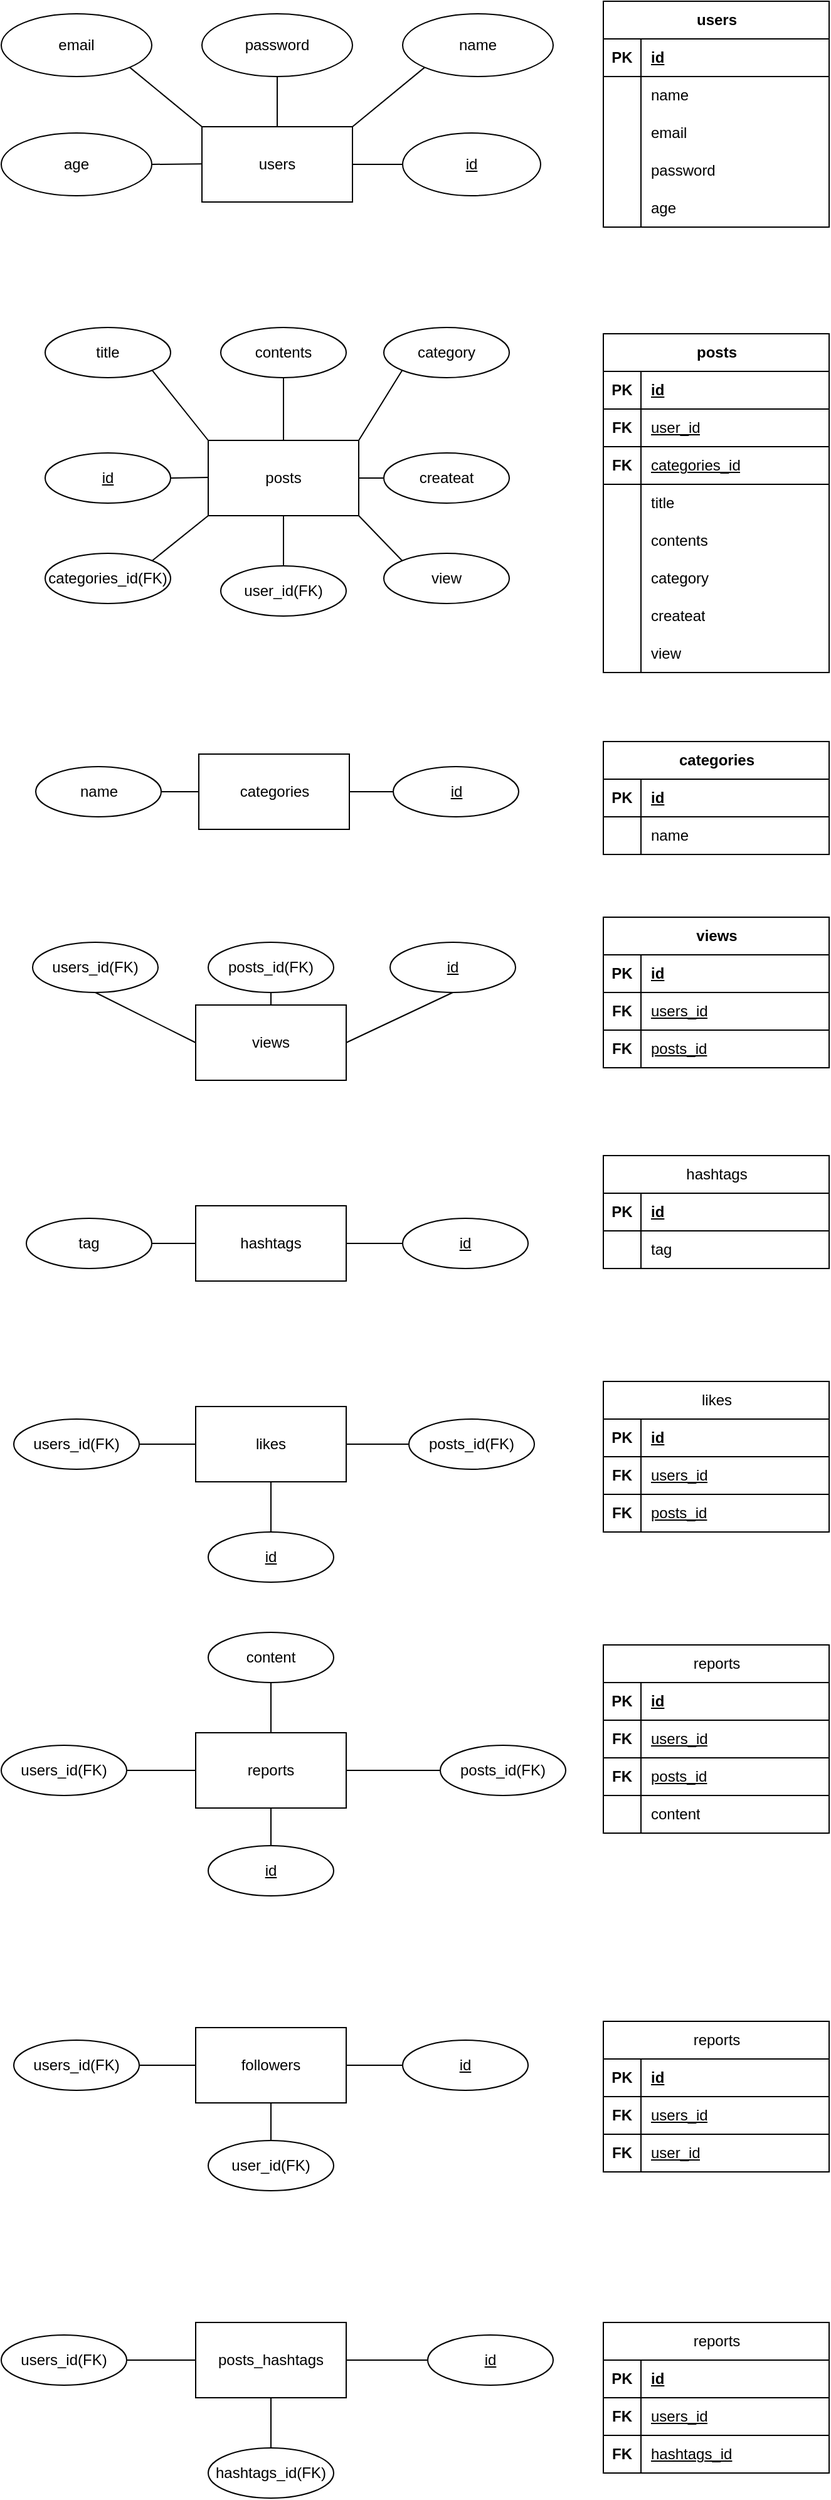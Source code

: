 <mxfile version="28.1.1">
  <diagram name="페이지-1" id="sog4p0pqOOKNJ_K7lYqa">
    <mxGraphModel dx="1060" dy="706" grid="1" gridSize="10" guides="1" tooltips="1" connect="1" arrows="1" fold="1" page="1" pageScale="1" pageWidth="1654" pageHeight="2336" math="0" shadow="0">
      <root>
        <mxCell id="0" />
        <mxCell id="1" parent="0" />
        <mxCell id="uqI68Okd2DGtsvhIG5KW-1" value="users" style="rounded=0;whiteSpace=wrap;html=1;" vertex="1" parent="1">
          <mxGeometry x="440" y="130" width="120" height="60" as="geometry" />
        </mxCell>
        <mxCell id="uqI68Okd2DGtsvhIG5KW-2" value="posts" style="rounded=0;whiteSpace=wrap;html=1;" vertex="1" parent="1">
          <mxGeometry x="445" y="380" width="120" height="60" as="geometry" />
        </mxCell>
        <mxCell id="uqI68Okd2DGtsvhIG5KW-3" value="categories" style="rounded=0;whiteSpace=wrap;html=1;" vertex="1" parent="1">
          <mxGeometry x="437.5" y="630" width="120" height="60" as="geometry" />
        </mxCell>
        <mxCell id="uqI68Okd2DGtsvhIG5KW-4" value="views" style="rounded=0;whiteSpace=wrap;html=1;" vertex="1" parent="1">
          <mxGeometry x="435" y="830" width="120" height="60" as="geometry" />
        </mxCell>
        <mxCell id="uqI68Okd2DGtsvhIG5KW-5" value="hashtags" style="rounded=0;whiteSpace=wrap;html=1;" vertex="1" parent="1">
          <mxGeometry x="435" y="990" width="120" height="60" as="geometry" />
        </mxCell>
        <mxCell id="uqI68Okd2DGtsvhIG5KW-6" value="likes" style="rounded=0;whiteSpace=wrap;html=1;" vertex="1" parent="1">
          <mxGeometry x="435" y="1150" width="120" height="60" as="geometry" />
        </mxCell>
        <mxCell id="uqI68Okd2DGtsvhIG5KW-7" value="reports" style="rounded=0;whiteSpace=wrap;html=1;" vertex="1" parent="1">
          <mxGeometry x="435" y="1410" width="120" height="60" as="geometry" />
        </mxCell>
        <mxCell id="uqI68Okd2DGtsvhIG5KW-8" value="followers" style="rounded=0;whiteSpace=wrap;html=1;" vertex="1" parent="1">
          <mxGeometry x="435" y="1645" width="120" height="60" as="geometry" />
        </mxCell>
        <mxCell id="uqI68Okd2DGtsvhIG5KW-11" value="email" style="ellipse;whiteSpace=wrap;html=1;" vertex="1" parent="1">
          <mxGeometry x="280" y="40" width="120" height="50" as="geometry" />
        </mxCell>
        <mxCell id="uqI68Okd2DGtsvhIG5KW-12" value="password" style="ellipse;whiteSpace=wrap;html=1;" vertex="1" parent="1">
          <mxGeometry x="440" y="40" width="120" height="50" as="geometry" />
        </mxCell>
        <mxCell id="uqI68Okd2DGtsvhIG5KW-13" value="name" style="ellipse;whiteSpace=wrap;html=1;" vertex="1" parent="1">
          <mxGeometry x="600" y="40" width="120" height="50" as="geometry" />
        </mxCell>
        <mxCell id="uqI68Okd2DGtsvhIG5KW-14" value="age" style="ellipse;whiteSpace=wrap;html=1;" vertex="1" parent="1">
          <mxGeometry x="280" y="135" width="120" height="50" as="geometry" />
        </mxCell>
        <mxCell id="uqI68Okd2DGtsvhIG5KW-15" value="id" style="ellipse;whiteSpace=wrap;html=1;align=center;fontStyle=4;" vertex="1" parent="1">
          <mxGeometry x="600" y="135" width="110" height="50" as="geometry" />
        </mxCell>
        <mxCell id="uqI68Okd2DGtsvhIG5KW-16" value="" style="endArrow=none;html=1;rounded=0;exitX=1;exitY=0.5;exitDx=0;exitDy=0;" edge="1" parent="1" source="uqI68Okd2DGtsvhIG5KW-14">
          <mxGeometry relative="1" as="geometry">
            <mxPoint x="400" y="160" as="sourcePoint" />
            <mxPoint x="440" y="159.64" as="targetPoint" />
          </mxGeometry>
        </mxCell>
        <mxCell id="uqI68Okd2DGtsvhIG5KW-17" value="" style="endArrow=none;html=1;rounded=0;exitX=1;exitY=1;exitDx=0;exitDy=0;entryX=0;entryY=0;entryDx=0;entryDy=0;" edge="1" parent="1" source="uqI68Okd2DGtsvhIG5KW-11" target="uqI68Okd2DGtsvhIG5KW-1">
          <mxGeometry relative="1" as="geometry">
            <mxPoint x="480" y="110" as="sourcePoint" />
            <mxPoint x="520" y="114.64" as="targetPoint" />
          </mxGeometry>
        </mxCell>
        <mxCell id="uqI68Okd2DGtsvhIG5KW-18" value="" style="endArrow=none;html=1;rounded=0;exitX=0.5;exitY=1;exitDx=0;exitDy=0;entryX=0.5;entryY=0;entryDx=0;entryDy=0;" edge="1" parent="1" source="uqI68Okd2DGtsvhIG5KW-12" target="uqI68Okd2DGtsvhIG5KW-1">
          <mxGeometry relative="1" as="geometry">
            <mxPoint x="490" y="110" as="sourcePoint" />
            <mxPoint x="548" y="157" as="targetPoint" />
          </mxGeometry>
        </mxCell>
        <mxCell id="uqI68Okd2DGtsvhIG5KW-19" value="" style="endArrow=none;html=1;rounded=0;exitX=1;exitY=0.5;exitDx=0;exitDy=0;entryX=0;entryY=0.5;entryDx=0;entryDy=0;" edge="1" parent="1" source="uqI68Okd2DGtsvhIG5KW-1" target="uqI68Okd2DGtsvhIG5KW-15">
          <mxGeometry relative="1" as="geometry">
            <mxPoint x="570" y="150" as="sourcePoint" />
            <mxPoint x="628" y="197" as="targetPoint" />
          </mxGeometry>
        </mxCell>
        <mxCell id="uqI68Okd2DGtsvhIG5KW-20" value="" style="endArrow=none;html=1;rounded=0;exitX=1;exitY=0;exitDx=0;exitDy=0;entryX=0;entryY=1;entryDx=0;entryDy=0;" edge="1" parent="1" source="uqI68Okd2DGtsvhIG5KW-1" target="uqI68Okd2DGtsvhIG5KW-13">
          <mxGeometry relative="1" as="geometry">
            <mxPoint x="580" y="120" as="sourcePoint" />
            <mxPoint x="638" y="167" as="targetPoint" />
          </mxGeometry>
        </mxCell>
        <mxCell id="uqI68Okd2DGtsvhIG5KW-21" value="users" style="shape=table;startSize=30;container=1;collapsible=1;childLayout=tableLayout;fixedRows=1;rowLines=0;fontStyle=1;align=center;resizeLast=1;html=1;" vertex="1" parent="1">
          <mxGeometry x="760" y="30" width="180" height="180" as="geometry" />
        </mxCell>
        <mxCell id="uqI68Okd2DGtsvhIG5KW-22" value="" style="shape=tableRow;horizontal=0;startSize=0;swimlaneHead=0;swimlaneBody=0;fillColor=none;collapsible=0;dropTarget=0;points=[[0,0.5],[1,0.5]];portConstraint=eastwest;top=0;left=0;right=0;bottom=1;" vertex="1" parent="uqI68Okd2DGtsvhIG5KW-21">
          <mxGeometry y="30" width="180" height="30" as="geometry" />
        </mxCell>
        <mxCell id="uqI68Okd2DGtsvhIG5KW-23" value="PK" style="shape=partialRectangle;connectable=0;fillColor=none;top=0;left=0;bottom=0;right=0;fontStyle=1;overflow=hidden;whiteSpace=wrap;html=1;" vertex="1" parent="uqI68Okd2DGtsvhIG5KW-22">
          <mxGeometry width="30" height="30" as="geometry">
            <mxRectangle width="30" height="30" as="alternateBounds" />
          </mxGeometry>
        </mxCell>
        <mxCell id="uqI68Okd2DGtsvhIG5KW-24" value="id" style="shape=partialRectangle;connectable=0;fillColor=none;top=0;left=0;bottom=0;right=0;align=left;spacingLeft=6;fontStyle=5;overflow=hidden;whiteSpace=wrap;html=1;" vertex="1" parent="uqI68Okd2DGtsvhIG5KW-22">
          <mxGeometry x="30" width="150" height="30" as="geometry">
            <mxRectangle width="150" height="30" as="alternateBounds" />
          </mxGeometry>
        </mxCell>
        <mxCell id="uqI68Okd2DGtsvhIG5KW-25" value="" style="shape=tableRow;horizontal=0;startSize=0;swimlaneHead=0;swimlaneBody=0;fillColor=none;collapsible=0;dropTarget=0;points=[[0,0.5],[1,0.5]];portConstraint=eastwest;top=0;left=0;right=0;bottom=0;" vertex="1" parent="uqI68Okd2DGtsvhIG5KW-21">
          <mxGeometry y="60" width="180" height="30" as="geometry" />
        </mxCell>
        <mxCell id="uqI68Okd2DGtsvhIG5KW-26" value="" style="shape=partialRectangle;connectable=0;fillColor=none;top=0;left=0;bottom=0;right=0;editable=1;overflow=hidden;whiteSpace=wrap;html=1;" vertex="1" parent="uqI68Okd2DGtsvhIG5KW-25">
          <mxGeometry width="30" height="30" as="geometry">
            <mxRectangle width="30" height="30" as="alternateBounds" />
          </mxGeometry>
        </mxCell>
        <mxCell id="uqI68Okd2DGtsvhIG5KW-27" value="name" style="shape=partialRectangle;connectable=0;fillColor=none;top=0;left=0;bottom=0;right=0;align=left;spacingLeft=6;overflow=hidden;whiteSpace=wrap;html=1;" vertex="1" parent="uqI68Okd2DGtsvhIG5KW-25">
          <mxGeometry x="30" width="150" height="30" as="geometry">
            <mxRectangle width="150" height="30" as="alternateBounds" />
          </mxGeometry>
        </mxCell>
        <mxCell id="uqI68Okd2DGtsvhIG5KW-28" value="" style="shape=tableRow;horizontal=0;startSize=0;swimlaneHead=0;swimlaneBody=0;fillColor=none;collapsible=0;dropTarget=0;points=[[0,0.5],[1,0.5]];portConstraint=eastwest;top=0;left=0;right=0;bottom=0;" vertex="1" parent="uqI68Okd2DGtsvhIG5KW-21">
          <mxGeometry y="90" width="180" height="30" as="geometry" />
        </mxCell>
        <mxCell id="uqI68Okd2DGtsvhIG5KW-29" value="" style="shape=partialRectangle;connectable=0;fillColor=none;top=0;left=0;bottom=0;right=0;editable=1;overflow=hidden;whiteSpace=wrap;html=1;" vertex="1" parent="uqI68Okd2DGtsvhIG5KW-28">
          <mxGeometry width="30" height="30" as="geometry">
            <mxRectangle width="30" height="30" as="alternateBounds" />
          </mxGeometry>
        </mxCell>
        <mxCell id="uqI68Okd2DGtsvhIG5KW-30" value="email" style="shape=partialRectangle;connectable=0;fillColor=none;top=0;left=0;bottom=0;right=0;align=left;spacingLeft=6;overflow=hidden;whiteSpace=wrap;html=1;" vertex="1" parent="uqI68Okd2DGtsvhIG5KW-28">
          <mxGeometry x="30" width="150" height="30" as="geometry">
            <mxRectangle width="150" height="30" as="alternateBounds" />
          </mxGeometry>
        </mxCell>
        <mxCell id="uqI68Okd2DGtsvhIG5KW-31" value="" style="shape=tableRow;horizontal=0;startSize=0;swimlaneHead=0;swimlaneBody=0;fillColor=none;collapsible=0;dropTarget=0;points=[[0,0.5],[1,0.5]];portConstraint=eastwest;top=0;left=0;right=0;bottom=0;" vertex="1" parent="uqI68Okd2DGtsvhIG5KW-21">
          <mxGeometry y="120" width="180" height="30" as="geometry" />
        </mxCell>
        <mxCell id="uqI68Okd2DGtsvhIG5KW-32" value="" style="shape=partialRectangle;connectable=0;fillColor=none;top=0;left=0;bottom=0;right=0;editable=1;overflow=hidden;whiteSpace=wrap;html=1;" vertex="1" parent="uqI68Okd2DGtsvhIG5KW-31">
          <mxGeometry width="30" height="30" as="geometry">
            <mxRectangle width="30" height="30" as="alternateBounds" />
          </mxGeometry>
        </mxCell>
        <mxCell id="uqI68Okd2DGtsvhIG5KW-33" value="password" style="shape=partialRectangle;connectable=0;fillColor=none;top=0;left=0;bottom=0;right=0;align=left;spacingLeft=6;overflow=hidden;whiteSpace=wrap;html=1;" vertex="1" parent="uqI68Okd2DGtsvhIG5KW-31">
          <mxGeometry x="30" width="150" height="30" as="geometry">
            <mxRectangle width="150" height="30" as="alternateBounds" />
          </mxGeometry>
        </mxCell>
        <mxCell id="uqI68Okd2DGtsvhIG5KW-47" value="" style="shape=tableRow;horizontal=0;startSize=0;swimlaneHead=0;swimlaneBody=0;fillColor=none;collapsible=0;dropTarget=0;points=[[0,0.5],[1,0.5]];portConstraint=eastwest;top=0;left=0;right=0;bottom=0;" vertex="1" parent="uqI68Okd2DGtsvhIG5KW-21">
          <mxGeometry y="150" width="180" height="30" as="geometry" />
        </mxCell>
        <mxCell id="uqI68Okd2DGtsvhIG5KW-48" value="" style="shape=partialRectangle;connectable=0;fillColor=none;top=0;left=0;bottom=0;right=0;editable=1;overflow=hidden;whiteSpace=wrap;html=1;" vertex="1" parent="uqI68Okd2DGtsvhIG5KW-47">
          <mxGeometry width="30" height="30" as="geometry">
            <mxRectangle width="30" height="30" as="alternateBounds" />
          </mxGeometry>
        </mxCell>
        <mxCell id="uqI68Okd2DGtsvhIG5KW-49" value="age" style="shape=partialRectangle;connectable=0;fillColor=none;top=0;left=0;bottom=0;right=0;align=left;spacingLeft=6;overflow=hidden;whiteSpace=wrap;html=1;" vertex="1" parent="uqI68Okd2DGtsvhIG5KW-47">
          <mxGeometry x="30" width="150" height="30" as="geometry">
            <mxRectangle width="150" height="30" as="alternateBounds" />
          </mxGeometry>
        </mxCell>
        <mxCell id="uqI68Okd2DGtsvhIG5KW-73" value="contents" style="ellipse;whiteSpace=wrap;html=1;align=center;" vertex="1" parent="1">
          <mxGeometry x="455" y="290" width="100" height="40" as="geometry" />
        </mxCell>
        <mxCell id="uqI68Okd2DGtsvhIG5KW-74" value="category" style="ellipse;whiteSpace=wrap;html=1;align=center;" vertex="1" parent="1">
          <mxGeometry x="585" y="290" width="100" height="40" as="geometry" />
        </mxCell>
        <mxCell id="uqI68Okd2DGtsvhIG5KW-75" value="createat" style="ellipse;whiteSpace=wrap;html=1;align=center;" vertex="1" parent="1">
          <mxGeometry x="585" y="390" width="100" height="40" as="geometry" />
        </mxCell>
        <mxCell id="uqI68Okd2DGtsvhIG5KW-76" value="categories_id(FK)" style="ellipse;whiteSpace=wrap;html=1;align=center;" vertex="1" parent="1">
          <mxGeometry x="315" y="470" width="100" height="40" as="geometry" />
        </mxCell>
        <mxCell id="uqI68Okd2DGtsvhIG5KW-78" value="title" style="ellipse;whiteSpace=wrap;html=1;align=center;" vertex="1" parent="1">
          <mxGeometry x="315" y="290" width="100" height="40" as="geometry" />
        </mxCell>
        <mxCell id="uqI68Okd2DGtsvhIG5KW-79" value="user_id(FK)" style="ellipse;whiteSpace=wrap;html=1;align=center;" vertex="1" parent="1">
          <mxGeometry x="455" y="480" width="100" height="40" as="geometry" />
        </mxCell>
        <mxCell id="uqI68Okd2DGtsvhIG5KW-80" value="view" style="ellipse;whiteSpace=wrap;html=1;align=center;" vertex="1" parent="1">
          <mxGeometry x="585" y="470" width="100" height="40" as="geometry" />
        </mxCell>
        <mxCell id="uqI68Okd2DGtsvhIG5KW-82" value="id" style="ellipse;whiteSpace=wrap;html=1;align=center;fontStyle=4;" vertex="1" parent="1">
          <mxGeometry x="315" y="390" width="100" height="40" as="geometry" />
        </mxCell>
        <mxCell id="uqI68Okd2DGtsvhIG5KW-83" value="" style="endArrow=none;html=1;rounded=0;exitX=1;exitY=0.5;exitDx=0;exitDy=0;" edge="1" parent="1" source="uqI68Okd2DGtsvhIG5KW-82">
          <mxGeometry relative="1" as="geometry">
            <mxPoint x="285" y="409.47" as="sourcePoint" />
            <mxPoint x="445" y="409.47" as="targetPoint" />
          </mxGeometry>
        </mxCell>
        <mxCell id="uqI68Okd2DGtsvhIG5KW-84" value="" style="endArrow=none;html=1;rounded=0;exitX=1;exitY=0;exitDx=0;exitDy=0;entryX=0;entryY=1;entryDx=0;entryDy=0;" edge="1" parent="1" source="uqI68Okd2DGtsvhIG5KW-76" target="uqI68Okd2DGtsvhIG5KW-2">
          <mxGeometry relative="1" as="geometry">
            <mxPoint x="435" y="470.53" as="sourcePoint" />
            <mxPoint x="465" y="470" as="targetPoint" />
          </mxGeometry>
        </mxCell>
        <mxCell id="uqI68Okd2DGtsvhIG5KW-85" value="" style="endArrow=none;html=1;rounded=0;exitX=0.5;exitY=1;exitDx=0;exitDy=0;entryX=0.5;entryY=0;entryDx=0;entryDy=0;" edge="1" parent="1" source="uqI68Okd2DGtsvhIG5KW-2" target="uqI68Okd2DGtsvhIG5KW-79">
          <mxGeometry relative="1" as="geometry">
            <mxPoint x="485" y="460.53" as="sourcePoint" />
            <mxPoint x="515" y="460" as="targetPoint" />
          </mxGeometry>
        </mxCell>
        <mxCell id="uqI68Okd2DGtsvhIG5KW-86" value="" style="endArrow=none;html=1;rounded=0;exitX=1;exitY=1;exitDx=0;exitDy=0;entryX=0;entryY=0;entryDx=0;entryDy=0;" edge="1" parent="1" source="uqI68Okd2DGtsvhIG5KW-2" target="uqI68Okd2DGtsvhIG5KW-80">
          <mxGeometry relative="1" as="geometry">
            <mxPoint x="605" y="450.53" as="sourcePoint" />
            <mxPoint x="635" y="450" as="targetPoint" />
          </mxGeometry>
        </mxCell>
        <mxCell id="uqI68Okd2DGtsvhIG5KW-87" value="" style="endArrow=none;html=1;rounded=0;exitX=1;exitY=0.5;exitDx=0;exitDy=0;entryX=0;entryY=0.5;entryDx=0;entryDy=0;" edge="1" parent="1" source="uqI68Okd2DGtsvhIG5KW-2" target="uqI68Okd2DGtsvhIG5KW-75">
          <mxGeometry relative="1" as="geometry">
            <mxPoint x="565" y="390.53" as="sourcePoint" />
            <mxPoint x="595" y="390" as="targetPoint" />
          </mxGeometry>
        </mxCell>
        <mxCell id="uqI68Okd2DGtsvhIG5KW-88" value="" style="endArrow=none;html=1;rounded=0;exitX=1;exitY=0;exitDx=0;exitDy=0;entryX=0;entryY=1;entryDx=0;entryDy=0;" edge="1" parent="1" source="uqI68Okd2DGtsvhIG5KW-2" target="uqI68Okd2DGtsvhIG5KW-74">
          <mxGeometry relative="1" as="geometry">
            <mxPoint x="565" y="340.53" as="sourcePoint" />
            <mxPoint x="595" y="340" as="targetPoint" />
          </mxGeometry>
        </mxCell>
        <mxCell id="uqI68Okd2DGtsvhIG5KW-89" value="" style="endArrow=none;html=1;rounded=0;exitX=0.5;exitY=0;exitDx=0;exitDy=0;entryX=0.5;entryY=1;entryDx=0;entryDy=0;exitPerimeter=0;" edge="1" parent="1" source="uqI68Okd2DGtsvhIG5KW-2" target="uqI68Okd2DGtsvhIG5KW-73">
          <mxGeometry relative="1" as="geometry">
            <mxPoint x="465" y="370.53" as="sourcePoint" />
            <mxPoint x="495" y="370" as="targetPoint" />
          </mxGeometry>
        </mxCell>
        <mxCell id="uqI68Okd2DGtsvhIG5KW-90" value="" style="endArrow=none;html=1;rounded=0;exitX=1;exitY=1;exitDx=0;exitDy=0;entryX=0;entryY=0;entryDx=0;entryDy=0;" edge="1" parent="1" source="uqI68Okd2DGtsvhIG5KW-78" target="uqI68Okd2DGtsvhIG5KW-2">
          <mxGeometry relative="1" as="geometry">
            <mxPoint x="415" y="340.53" as="sourcePoint" />
            <mxPoint x="445" y="340" as="targetPoint" />
          </mxGeometry>
        </mxCell>
        <mxCell id="uqI68Okd2DGtsvhIG5KW-91" value="posts" style="shape=table;startSize=30;container=1;collapsible=1;childLayout=tableLayout;fixedRows=1;rowLines=0;fontStyle=1;align=center;resizeLast=1;html=1;" vertex="1" parent="1">
          <mxGeometry x="760" y="295" width="180" height="270" as="geometry" />
        </mxCell>
        <mxCell id="uqI68Okd2DGtsvhIG5KW-92" value="" style="shape=tableRow;horizontal=0;startSize=0;swimlaneHead=0;swimlaneBody=0;fillColor=none;collapsible=0;dropTarget=0;points=[[0,0.5],[1,0.5]];portConstraint=eastwest;top=0;left=0;right=0;bottom=1;" vertex="1" parent="uqI68Okd2DGtsvhIG5KW-91">
          <mxGeometry y="30" width="180" height="30" as="geometry" />
        </mxCell>
        <mxCell id="uqI68Okd2DGtsvhIG5KW-93" value="PK" style="shape=partialRectangle;connectable=0;fillColor=none;top=0;left=0;bottom=0;right=0;fontStyle=1;overflow=hidden;whiteSpace=wrap;html=1;" vertex="1" parent="uqI68Okd2DGtsvhIG5KW-92">
          <mxGeometry width="30" height="30" as="geometry">
            <mxRectangle width="30" height="30" as="alternateBounds" />
          </mxGeometry>
        </mxCell>
        <mxCell id="uqI68Okd2DGtsvhIG5KW-94" value="id" style="shape=partialRectangle;connectable=0;fillColor=none;top=0;left=0;bottom=0;right=0;align=left;spacingLeft=6;fontStyle=5;overflow=hidden;whiteSpace=wrap;html=1;" vertex="1" parent="uqI68Okd2DGtsvhIG5KW-92">
          <mxGeometry x="30" width="150" height="30" as="geometry">
            <mxRectangle width="150" height="30" as="alternateBounds" />
          </mxGeometry>
        </mxCell>
        <mxCell id="uqI68Okd2DGtsvhIG5KW-164" value="" style="shape=tableRow;horizontal=0;startSize=0;swimlaneHead=0;swimlaneBody=0;fillColor=none;collapsible=0;dropTarget=0;points=[[0,0.5],[1,0.5]];portConstraint=eastwest;top=0;left=0;right=0;bottom=1;" vertex="1" parent="uqI68Okd2DGtsvhIG5KW-91">
          <mxGeometry y="60" width="180" height="30" as="geometry" />
        </mxCell>
        <mxCell id="uqI68Okd2DGtsvhIG5KW-165" value="FK" style="shape=partialRectangle;connectable=0;fillColor=none;top=0;left=0;bottom=0;right=0;fontStyle=1;overflow=hidden;whiteSpace=wrap;html=1;" vertex="1" parent="uqI68Okd2DGtsvhIG5KW-164">
          <mxGeometry width="30" height="30" as="geometry">
            <mxRectangle width="30" height="30" as="alternateBounds" />
          </mxGeometry>
        </mxCell>
        <mxCell id="uqI68Okd2DGtsvhIG5KW-166" value="&lt;span style=&quot;font-weight: 400;&quot;&gt;user_id&lt;/span&gt;" style="shape=partialRectangle;connectable=0;fillColor=none;top=0;left=0;bottom=0;right=0;align=left;spacingLeft=6;fontStyle=5;overflow=hidden;whiteSpace=wrap;html=1;" vertex="1" parent="uqI68Okd2DGtsvhIG5KW-164">
          <mxGeometry x="30" width="150" height="30" as="geometry">
            <mxRectangle width="150" height="30" as="alternateBounds" />
          </mxGeometry>
        </mxCell>
        <mxCell id="uqI68Okd2DGtsvhIG5KW-167" value="" style="shape=tableRow;horizontal=0;startSize=0;swimlaneHead=0;swimlaneBody=0;fillColor=none;collapsible=0;dropTarget=0;points=[[0,0.5],[1,0.5]];portConstraint=eastwest;top=0;left=0;right=0;bottom=1;" vertex="1" parent="uqI68Okd2DGtsvhIG5KW-91">
          <mxGeometry y="90" width="180" height="30" as="geometry" />
        </mxCell>
        <mxCell id="uqI68Okd2DGtsvhIG5KW-168" value="FK" style="shape=partialRectangle;connectable=0;fillColor=none;top=0;left=0;bottom=0;right=0;fontStyle=1;overflow=hidden;whiteSpace=wrap;html=1;" vertex="1" parent="uqI68Okd2DGtsvhIG5KW-167">
          <mxGeometry width="30" height="30" as="geometry">
            <mxRectangle width="30" height="30" as="alternateBounds" />
          </mxGeometry>
        </mxCell>
        <mxCell id="uqI68Okd2DGtsvhIG5KW-169" value="&lt;span style=&quot;font-weight: 400;&quot;&gt;categories_id&lt;/span&gt;" style="shape=partialRectangle;connectable=0;fillColor=none;top=0;left=0;bottom=0;right=0;align=left;spacingLeft=6;fontStyle=5;overflow=hidden;whiteSpace=wrap;html=1;" vertex="1" parent="uqI68Okd2DGtsvhIG5KW-167">
          <mxGeometry x="30" width="150" height="30" as="geometry">
            <mxRectangle width="150" height="30" as="alternateBounds" />
          </mxGeometry>
        </mxCell>
        <mxCell id="uqI68Okd2DGtsvhIG5KW-95" value="" style="shape=tableRow;horizontal=0;startSize=0;swimlaneHead=0;swimlaneBody=0;fillColor=none;collapsible=0;dropTarget=0;points=[[0,0.5],[1,0.5]];portConstraint=eastwest;top=0;left=0;right=0;bottom=0;" vertex="1" parent="uqI68Okd2DGtsvhIG5KW-91">
          <mxGeometry y="120" width="180" height="30" as="geometry" />
        </mxCell>
        <mxCell id="uqI68Okd2DGtsvhIG5KW-96" value="" style="shape=partialRectangle;connectable=0;fillColor=none;top=0;left=0;bottom=0;right=0;editable=1;overflow=hidden;whiteSpace=wrap;html=1;" vertex="1" parent="uqI68Okd2DGtsvhIG5KW-95">
          <mxGeometry width="30" height="30" as="geometry">
            <mxRectangle width="30" height="30" as="alternateBounds" />
          </mxGeometry>
        </mxCell>
        <mxCell id="uqI68Okd2DGtsvhIG5KW-97" value="title" style="shape=partialRectangle;connectable=0;fillColor=none;top=0;left=0;bottom=0;right=0;align=left;spacingLeft=6;overflow=hidden;whiteSpace=wrap;html=1;" vertex="1" parent="uqI68Okd2DGtsvhIG5KW-95">
          <mxGeometry x="30" width="150" height="30" as="geometry">
            <mxRectangle width="150" height="30" as="alternateBounds" />
          </mxGeometry>
        </mxCell>
        <mxCell id="uqI68Okd2DGtsvhIG5KW-98" value="" style="shape=tableRow;horizontal=0;startSize=0;swimlaneHead=0;swimlaneBody=0;fillColor=none;collapsible=0;dropTarget=0;points=[[0,0.5],[1,0.5]];portConstraint=eastwest;top=0;left=0;right=0;bottom=0;" vertex="1" parent="uqI68Okd2DGtsvhIG5KW-91">
          <mxGeometry y="150" width="180" height="30" as="geometry" />
        </mxCell>
        <mxCell id="uqI68Okd2DGtsvhIG5KW-99" value="" style="shape=partialRectangle;connectable=0;fillColor=none;top=0;left=0;bottom=0;right=0;editable=1;overflow=hidden;whiteSpace=wrap;html=1;" vertex="1" parent="uqI68Okd2DGtsvhIG5KW-98">
          <mxGeometry width="30" height="30" as="geometry">
            <mxRectangle width="30" height="30" as="alternateBounds" />
          </mxGeometry>
        </mxCell>
        <mxCell id="uqI68Okd2DGtsvhIG5KW-100" value="contents" style="shape=partialRectangle;connectable=0;fillColor=none;top=0;left=0;bottom=0;right=0;align=left;spacingLeft=6;overflow=hidden;whiteSpace=wrap;html=1;" vertex="1" parent="uqI68Okd2DGtsvhIG5KW-98">
          <mxGeometry x="30" width="150" height="30" as="geometry">
            <mxRectangle width="150" height="30" as="alternateBounds" />
          </mxGeometry>
        </mxCell>
        <mxCell id="uqI68Okd2DGtsvhIG5KW-101" value="" style="shape=tableRow;horizontal=0;startSize=0;swimlaneHead=0;swimlaneBody=0;fillColor=none;collapsible=0;dropTarget=0;points=[[0,0.5],[1,0.5]];portConstraint=eastwest;top=0;left=0;right=0;bottom=0;" vertex="1" parent="uqI68Okd2DGtsvhIG5KW-91">
          <mxGeometry y="180" width="180" height="30" as="geometry" />
        </mxCell>
        <mxCell id="uqI68Okd2DGtsvhIG5KW-102" value="" style="shape=partialRectangle;connectable=0;fillColor=none;top=0;left=0;bottom=0;right=0;editable=1;overflow=hidden;whiteSpace=wrap;html=1;" vertex="1" parent="uqI68Okd2DGtsvhIG5KW-101">
          <mxGeometry width="30" height="30" as="geometry">
            <mxRectangle width="30" height="30" as="alternateBounds" />
          </mxGeometry>
        </mxCell>
        <mxCell id="uqI68Okd2DGtsvhIG5KW-103" value="category" style="shape=partialRectangle;connectable=0;fillColor=none;top=0;left=0;bottom=0;right=0;align=left;spacingLeft=6;overflow=hidden;whiteSpace=wrap;html=1;" vertex="1" parent="uqI68Okd2DGtsvhIG5KW-101">
          <mxGeometry x="30" width="150" height="30" as="geometry">
            <mxRectangle width="150" height="30" as="alternateBounds" />
          </mxGeometry>
        </mxCell>
        <mxCell id="uqI68Okd2DGtsvhIG5KW-104" value="" style="shape=tableRow;horizontal=0;startSize=0;swimlaneHead=0;swimlaneBody=0;fillColor=none;collapsible=0;dropTarget=0;points=[[0,0.5],[1,0.5]];portConstraint=eastwest;top=0;left=0;right=0;bottom=0;" vertex="1" parent="uqI68Okd2DGtsvhIG5KW-91">
          <mxGeometry y="210" width="180" height="30" as="geometry" />
        </mxCell>
        <mxCell id="uqI68Okd2DGtsvhIG5KW-105" value="" style="shape=partialRectangle;connectable=0;fillColor=none;top=0;left=0;bottom=0;right=0;editable=1;overflow=hidden;whiteSpace=wrap;html=1;" vertex="1" parent="uqI68Okd2DGtsvhIG5KW-104">
          <mxGeometry width="30" height="30" as="geometry">
            <mxRectangle width="30" height="30" as="alternateBounds" />
          </mxGeometry>
        </mxCell>
        <mxCell id="uqI68Okd2DGtsvhIG5KW-106" value="createat" style="shape=partialRectangle;connectable=0;fillColor=none;top=0;left=0;bottom=0;right=0;align=left;spacingLeft=6;overflow=hidden;whiteSpace=wrap;html=1;" vertex="1" parent="uqI68Okd2DGtsvhIG5KW-104">
          <mxGeometry x="30" width="150" height="30" as="geometry">
            <mxRectangle width="150" height="30" as="alternateBounds" />
          </mxGeometry>
        </mxCell>
        <mxCell id="uqI68Okd2DGtsvhIG5KW-107" value="" style="shape=tableRow;horizontal=0;startSize=0;swimlaneHead=0;swimlaneBody=0;fillColor=none;collapsible=0;dropTarget=0;points=[[0,0.5],[1,0.5]];portConstraint=eastwest;top=0;left=0;right=0;bottom=0;" vertex="1" parent="uqI68Okd2DGtsvhIG5KW-91">
          <mxGeometry y="240" width="180" height="30" as="geometry" />
        </mxCell>
        <mxCell id="uqI68Okd2DGtsvhIG5KW-108" value="" style="shape=partialRectangle;connectable=0;fillColor=none;top=0;left=0;bottom=0;right=0;editable=1;overflow=hidden;whiteSpace=wrap;html=1;" vertex="1" parent="uqI68Okd2DGtsvhIG5KW-107">
          <mxGeometry width="30" height="30" as="geometry">
            <mxRectangle width="30" height="30" as="alternateBounds" />
          </mxGeometry>
        </mxCell>
        <mxCell id="uqI68Okd2DGtsvhIG5KW-109" value="view" style="shape=partialRectangle;connectable=0;fillColor=none;top=0;left=0;bottom=0;right=0;align=left;spacingLeft=6;overflow=hidden;whiteSpace=wrap;html=1;" vertex="1" parent="uqI68Okd2DGtsvhIG5KW-107">
          <mxGeometry x="30" width="150" height="30" as="geometry">
            <mxRectangle width="150" height="30" as="alternateBounds" />
          </mxGeometry>
        </mxCell>
        <mxCell id="uqI68Okd2DGtsvhIG5KW-119" value="name" style="ellipse;whiteSpace=wrap;html=1;align=center;" vertex="1" parent="1">
          <mxGeometry x="307.5" y="640" width="100" height="40" as="geometry" />
        </mxCell>
        <mxCell id="uqI68Okd2DGtsvhIG5KW-120" value="id" style="ellipse;whiteSpace=wrap;html=1;align=center;fontStyle=4;" vertex="1" parent="1">
          <mxGeometry x="592.5" y="640" width="100" height="40" as="geometry" />
        </mxCell>
        <mxCell id="uqI68Okd2DGtsvhIG5KW-124" value="" style="endArrow=none;html=1;rounded=0;exitX=1;exitY=0.5;exitDx=0;exitDy=0;entryX=0;entryY=0.5;entryDx=0;entryDy=0;" edge="1" parent="1" source="uqI68Okd2DGtsvhIG5KW-119" target="uqI68Okd2DGtsvhIG5KW-3">
          <mxGeometry relative="1" as="geometry">
            <mxPoint x="277.5" y="700" as="sourcePoint" />
            <mxPoint x="437.5" y="700" as="targetPoint" />
          </mxGeometry>
        </mxCell>
        <mxCell id="uqI68Okd2DGtsvhIG5KW-125" value="" style="endArrow=none;html=1;rounded=0;exitX=1;exitY=0.5;exitDx=0;exitDy=0;" edge="1" parent="1" source="uqI68Okd2DGtsvhIG5KW-3">
          <mxGeometry relative="1" as="geometry">
            <mxPoint x="572.5" y="660" as="sourcePoint" />
            <mxPoint x="592.5" y="660" as="targetPoint" />
          </mxGeometry>
        </mxCell>
        <mxCell id="uqI68Okd2DGtsvhIG5KW-126" value="categories" style="shape=table;startSize=30;container=1;collapsible=1;childLayout=tableLayout;fixedRows=1;rowLines=0;fontStyle=1;align=center;resizeLast=1;html=1;" vertex="1" parent="1">
          <mxGeometry x="760" y="620" width="180" height="90" as="geometry" />
        </mxCell>
        <mxCell id="uqI68Okd2DGtsvhIG5KW-127" value="" style="shape=tableRow;horizontal=0;startSize=0;swimlaneHead=0;swimlaneBody=0;fillColor=none;collapsible=0;dropTarget=0;points=[[0,0.5],[1,0.5]];portConstraint=eastwest;top=0;left=0;right=0;bottom=1;" vertex="1" parent="uqI68Okd2DGtsvhIG5KW-126">
          <mxGeometry y="30" width="180" height="30" as="geometry" />
        </mxCell>
        <mxCell id="uqI68Okd2DGtsvhIG5KW-128" value="PK" style="shape=partialRectangle;connectable=0;fillColor=none;top=0;left=0;bottom=0;right=0;fontStyle=1;overflow=hidden;whiteSpace=wrap;html=1;" vertex="1" parent="uqI68Okd2DGtsvhIG5KW-127">
          <mxGeometry width="30" height="30" as="geometry">
            <mxRectangle width="30" height="30" as="alternateBounds" />
          </mxGeometry>
        </mxCell>
        <mxCell id="uqI68Okd2DGtsvhIG5KW-129" value="id" style="shape=partialRectangle;connectable=0;fillColor=none;top=0;left=0;bottom=0;right=0;align=left;spacingLeft=6;fontStyle=5;overflow=hidden;whiteSpace=wrap;html=1;" vertex="1" parent="uqI68Okd2DGtsvhIG5KW-127">
          <mxGeometry x="30" width="150" height="30" as="geometry">
            <mxRectangle width="150" height="30" as="alternateBounds" />
          </mxGeometry>
        </mxCell>
        <mxCell id="uqI68Okd2DGtsvhIG5KW-130" value="" style="shape=tableRow;horizontal=0;startSize=0;swimlaneHead=0;swimlaneBody=0;fillColor=none;collapsible=0;dropTarget=0;points=[[0,0.5],[1,0.5]];portConstraint=eastwest;top=0;left=0;right=0;bottom=0;" vertex="1" parent="uqI68Okd2DGtsvhIG5KW-126">
          <mxGeometry y="60" width="180" height="30" as="geometry" />
        </mxCell>
        <mxCell id="uqI68Okd2DGtsvhIG5KW-131" value="" style="shape=partialRectangle;connectable=0;fillColor=none;top=0;left=0;bottom=0;right=0;editable=1;overflow=hidden;whiteSpace=wrap;html=1;" vertex="1" parent="uqI68Okd2DGtsvhIG5KW-130">
          <mxGeometry width="30" height="30" as="geometry">
            <mxRectangle width="30" height="30" as="alternateBounds" />
          </mxGeometry>
        </mxCell>
        <mxCell id="uqI68Okd2DGtsvhIG5KW-132" value="name" style="shape=partialRectangle;connectable=0;fillColor=none;top=0;left=0;bottom=0;right=0;align=left;spacingLeft=6;overflow=hidden;whiteSpace=wrap;html=1;" vertex="1" parent="uqI68Okd2DGtsvhIG5KW-130">
          <mxGeometry x="30" width="150" height="30" as="geometry">
            <mxRectangle width="150" height="30" as="alternateBounds" />
          </mxGeometry>
        </mxCell>
        <mxCell id="uqI68Okd2DGtsvhIG5KW-139" value="users_id(FK)" style="ellipse;whiteSpace=wrap;html=1;align=center;" vertex="1" parent="1">
          <mxGeometry x="305" y="780" width="100" height="40" as="geometry" />
        </mxCell>
        <mxCell id="uqI68Okd2DGtsvhIG5KW-140" value="posts_id(FK)" style="ellipse;whiteSpace=wrap;html=1;align=center;" vertex="1" parent="1">
          <mxGeometry x="445" y="780" width="100" height="40" as="geometry" />
        </mxCell>
        <mxCell id="uqI68Okd2DGtsvhIG5KW-141" value="id" style="ellipse;whiteSpace=wrap;html=1;align=center;fontStyle=4;" vertex="1" parent="1">
          <mxGeometry x="590" y="780" width="100" height="40" as="geometry" />
        </mxCell>
        <mxCell id="uqI68Okd2DGtsvhIG5KW-142" value="" style="endArrow=none;html=1;rounded=0;entryX=0;entryY=0.5;entryDx=0;entryDy=0;exitX=0.5;exitY=1;exitDx=0;exitDy=0;" edge="1" parent="1" source="uqI68Okd2DGtsvhIG5KW-139" target="uqI68Okd2DGtsvhIG5KW-4">
          <mxGeometry relative="1" as="geometry">
            <mxPoint x="267.5" y="870" as="sourcePoint" />
            <mxPoint x="427.5" y="870" as="targetPoint" />
          </mxGeometry>
        </mxCell>
        <mxCell id="uqI68Okd2DGtsvhIG5KW-143" value="" style="endArrow=none;html=1;rounded=0;entryX=0.5;entryY=1;entryDx=0;entryDy=0;exitX=1;exitY=0.5;exitDx=0;exitDy=0;" edge="1" parent="1" source="uqI68Okd2DGtsvhIG5KW-4" target="uqI68Okd2DGtsvhIG5KW-141">
          <mxGeometry relative="1" as="geometry">
            <mxPoint x="577.5" y="880" as="sourcePoint" />
            <mxPoint x="547.5" y="930" as="targetPoint" />
          </mxGeometry>
        </mxCell>
        <mxCell id="uqI68Okd2DGtsvhIG5KW-144" value="" style="endArrow=none;html=1;rounded=0;entryX=0.5;entryY=1;entryDx=0;entryDy=0;exitX=0.5;exitY=0;exitDx=0;exitDy=0;" edge="1" parent="1" source="uqI68Okd2DGtsvhIG5KW-4" target="uqI68Okd2DGtsvhIG5KW-140">
          <mxGeometry relative="1" as="geometry">
            <mxPoint x="527.5" y="940" as="sourcePoint" />
            <mxPoint x="612.5" y="900" as="targetPoint" />
          </mxGeometry>
        </mxCell>
        <mxCell id="uqI68Okd2DGtsvhIG5KW-145" value="views" style="shape=table;startSize=30;container=1;collapsible=1;childLayout=tableLayout;fixedRows=1;rowLines=0;fontStyle=1;align=center;resizeLast=1;html=1;" vertex="1" parent="1">
          <mxGeometry x="760" y="760" width="180" height="120" as="geometry" />
        </mxCell>
        <mxCell id="uqI68Okd2DGtsvhIG5KW-146" value="" style="shape=tableRow;horizontal=0;startSize=0;swimlaneHead=0;swimlaneBody=0;fillColor=none;collapsible=0;dropTarget=0;points=[[0,0.5],[1,0.5]];portConstraint=eastwest;top=0;left=0;right=0;bottom=1;" vertex="1" parent="uqI68Okd2DGtsvhIG5KW-145">
          <mxGeometry y="30" width="180" height="30" as="geometry" />
        </mxCell>
        <mxCell id="uqI68Okd2DGtsvhIG5KW-147" value="PK" style="shape=partialRectangle;connectable=0;fillColor=none;top=0;left=0;bottom=0;right=0;fontStyle=1;overflow=hidden;whiteSpace=wrap;html=1;" vertex="1" parent="uqI68Okd2DGtsvhIG5KW-146">
          <mxGeometry width="30" height="30" as="geometry">
            <mxRectangle width="30" height="30" as="alternateBounds" />
          </mxGeometry>
        </mxCell>
        <mxCell id="uqI68Okd2DGtsvhIG5KW-148" value="id" style="shape=partialRectangle;connectable=0;fillColor=none;top=0;left=0;bottom=0;right=0;align=left;spacingLeft=6;fontStyle=5;overflow=hidden;whiteSpace=wrap;html=1;" vertex="1" parent="uqI68Okd2DGtsvhIG5KW-146">
          <mxGeometry x="30" width="150" height="30" as="geometry">
            <mxRectangle width="150" height="30" as="alternateBounds" />
          </mxGeometry>
        </mxCell>
        <mxCell id="uqI68Okd2DGtsvhIG5KW-158" value="" style="shape=tableRow;horizontal=0;startSize=0;swimlaneHead=0;swimlaneBody=0;fillColor=none;collapsible=0;dropTarget=0;points=[[0,0.5],[1,0.5]];portConstraint=eastwest;top=0;left=0;right=0;bottom=1;" vertex="1" parent="uqI68Okd2DGtsvhIG5KW-145">
          <mxGeometry y="60" width="180" height="30" as="geometry" />
        </mxCell>
        <mxCell id="uqI68Okd2DGtsvhIG5KW-159" value="FK" style="shape=partialRectangle;connectable=0;fillColor=none;top=0;left=0;bottom=0;right=0;fontStyle=1;overflow=hidden;whiteSpace=wrap;html=1;" vertex="1" parent="uqI68Okd2DGtsvhIG5KW-158">
          <mxGeometry width="30" height="30" as="geometry">
            <mxRectangle width="30" height="30" as="alternateBounds" />
          </mxGeometry>
        </mxCell>
        <mxCell id="uqI68Okd2DGtsvhIG5KW-160" value="&lt;span style=&quot;font-weight: 400; text-align: center;&quot;&gt;users_id&lt;/span&gt;" style="shape=partialRectangle;connectable=0;fillColor=none;top=0;left=0;bottom=0;right=0;align=left;spacingLeft=6;fontStyle=5;overflow=hidden;whiteSpace=wrap;html=1;" vertex="1" parent="uqI68Okd2DGtsvhIG5KW-158">
          <mxGeometry x="30" width="150" height="30" as="geometry">
            <mxRectangle width="150" height="30" as="alternateBounds" />
          </mxGeometry>
        </mxCell>
        <mxCell id="uqI68Okd2DGtsvhIG5KW-161" value="" style="shape=tableRow;horizontal=0;startSize=0;swimlaneHead=0;swimlaneBody=0;fillColor=none;collapsible=0;dropTarget=0;points=[[0,0.5],[1,0.5]];portConstraint=eastwest;top=0;left=0;right=0;bottom=1;" vertex="1" parent="uqI68Okd2DGtsvhIG5KW-145">
          <mxGeometry y="90" width="180" height="30" as="geometry" />
        </mxCell>
        <mxCell id="uqI68Okd2DGtsvhIG5KW-162" value="FK" style="shape=partialRectangle;connectable=0;fillColor=none;top=0;left=0;bottom=0;right=0;fontStyle=1;overflow=hidden;whiteSpace=wrap;html=1;" vertex="1" parent="uqI68Okd2DGtsvhIG5KW-161">
          <mxGeometry width="30" height="30" as="geometry">
            <mxRectangle width="30" height="30" as="alternateBounds" />
          </mxGeometry>
        </mxCell>
        <mxCell id="uqI68Okd2DGtsvhIG5KW-163" value="&lt;span style=&quot;font-weight: 400; text-align: center;&quot;&gt;posts_id&lt;/span&gt;" style="shape=partialRectangle;connectable=0;fillColor=none;top=0;left=0;bottom=0;right=0;align=left;spacingLeft=6;fontStyle=5;overflow=hidden;whiteSpace=wrap;html=1;" vertex="1" parent="uqI68Okd2DGtsvhIG5KW-161">
          <mxGeometry x="30" width="150" height="30" as="geometry">
            <mxRectangle width="150" height="30" as="alternateBounds" />
          </mxGeometry>
        </mxCell>
        <mxCell id="uqI68Okd2DGtsvhIG5KW-170" value="tag" style="ellipse;whiteSpace=wrap;html=1;align=center;" vertex="1" parent="1">
          <mxGeometry x="300" y="1000" width="100" height="40" as="geometry" />
        </mxCell>
        <mxCell id="uqI68Okd2DGtsvhIG5KW-172" value="id" style="ellipse;whiteSpace=wrap;html=1;align=center;fontStyle=4;" vertex="1" parent="1">
          <mxGeometry x="600" y="1000" width="100" height="40" as="geometry" />
        </mxCell>
        <mxCell id="uqI68Okd2DGtsvhIG5KW-173" value="" style="endArrow=none;html=1;rounded=0;entryX=0;entryY=0.5;entryDx=0;entryDy=0;exitX=1;exitY=0.5;exitDx=0;exitDy=0;" edge="1" parent="1" source="uqI68Okd2DGtsvhIG5KW-170" target="uqI68Okd2DGtsvhIG5KW-5">
          <mxGeometry relative="1" as="geometry">
            <mxPoint x="320" y="1090" as="sourcePoint" />
            <mxPoint x="480" y="1090" as="targetPoint" />
          </mxGeometry>
        </mxCell>
        <mxCell id="uqI68Okd2DGtsvhIG5KW-174" value="" style="endArrow=none;html=1;rounded=0;entryX=0;entryY=0.5;entryDx=0;entryDy=0;exitX=1;exitY=0.5;exitDx=0;exitDy=0;" edge="1" parent="1" source="uqI68Okd2DGtsvhIG5KW-5" target="uqI68Okd2DGtsvhIG5KW-172">
          <mxGeometry relative="1" as="geometry">
            <mxPoint x="570" y="1010" as="sourcePoint" />
            <mxPoint x="605" y="1010" as="targetPoint" />
          </mxGeometry>
        </mxCell>
        <mxCell id="uqI68Okd2DGtsvhIG5KW-175" value="&lt;span style=&quot;font-weight: 400; text-wrap-mode: wrap;&quot;&gt;hashtags&lt;/span&gt;" style="shape=table;startSize=30;container=1;collapsible=1;childLayout=tableLayout;fixedRows=1;rowLines=0;fontStyle=1;align=center;resizeLast=1;html=1;" vertex="1" parent="1">
          <mxGeometry x="760" y="950" width="180" height="90" as="geometry" />
        </mxCell>
        <mxCell id="uqI68Okd2DGtsvhIG5KW-176" value="" style="shape=tableRow;horizontal=0;startSize=0;swimlaneHead=0;swimlaneBody=0;fillColor=none;collapsible=0;dropTarget=0;points=[[0,0.5],[1,0.5]];portConstraint=eastwest;top=0;left=0;right=0;bottom=1;" vertex="1" parent="uqI68Okd2DGtsvhIG5KW-175">
          <mxGeometry y="30" width="180" height="30" as="geometry" />
        </mxCell>
        <mxCell id="uqI68Okd2DGtsvhIG5KW-177" value="PK" style="shape=partialRectangle;connectable=0;fillColor=none;top=0;left=0;bottom=0;right=0;fontStyle=1;overflow=hidden;whiteSpace=wrap;html=1;" vertex="1" parent="uqI68Okd2DGtsvhIG5KW-176">
          <mxGeometry width="30" height="30" as="geometry">
            <mxRectangle width="30" height="30" as="alternateBounds" />
          </mxGeometry>
        </mxCell>
        <mxCell id="uqI68Okd2DGtsvhIG5KW-178" value="id" style="shape=partialRectangle;connectable=0;fillColor=none;top=0;left=0;bottom=0;right=0;align=left;spacingLeft=6;fontStyle=5;overflow=hidden;whiteSpace=wrap;html=1;" vertex="1" parent="uqI68Okd2DGtsvhIG5KW-176">
          <mxGeometry x="30" width="150" height="30" as="geometry">
            <mxRectangle width="150" height="30" as="alternateBounds" />
          </mxGeometry>
        </mxCell>
        <mxCell id="uqI68Okd2DGtsvhIG5KW-179" value="" style="shape=tableRow;horizontal=0;startSize=0;swimlaneHead=0;swimlaneBody=0;fillColor=none;collapsible=0;dropTarget=0;points=[[0,0.5],[1,0.5]];portConstraint=eastwest;top=0;left=0;right=0;bottom=0;" vertex="1" parent="uqI68Okd2DGtsvhIG5KW-175">
          <mxGeometry y="60" width="180" height="30" as="geometry" />
        </mxCell>
        <mxCell id="uqI68Okd2DGtsvhIG5KW-180" value="" style="shape=partialRectangle;connectable=0;fillColor=none;top=0;left=0;bottom=0;right=0;editable=1;overflow=hidden;whiteSpace=wrap;html=1;" vertex="1" parent="uqI68Okd2DGtsvhIG5KW-179">
          <mxGeometry width="30" height="30" as="geometry">
            <mxRectangle width="30" height="30" as="alternateBounds" />
          </mxGeometry>
        </mxCell>
        <mxCell id="uqI68Okd2DGtsvhIG5KW-181" value="tag" style="shape=partialRectangle;connectable=0;fillColor=none;top=0;left=0;bottom=0;right=0;align=left;spacingLeft=6;overflow=hidden;whiteSpace=wrap;html=1;" vertex="1" parent="uqI68Okd2DGtsvhIG5KW-179">
          <mxGeometry x="30" width="150" height="30" as="geometry">
            <mxRectangle width="150" height="30" as="alternateBounds" />
          </mxGeometry>
        </mxCell>
        <mxCell id="uqI68Okd2DGtsvhIG5KW-188" value="users_id(FK)" style="ellipse;whiteSpace=wrap;html=1;align=center;" vertex="1" parent="1">
          <mxGeometry x="290" y="1160" width="100" height="40" as="geometry" />
        </mxCell>
        <mxCell id="uqI68Okd2DGtsvhIG5KW-189" value="posts_id(FK)" style="ellipse;whiteSpace=wrap;html=1;align=center;" vertex="1" parent="1">
          <mxGeometry x="605" y="1160" width="100" height="40" as="geometry" />
        </mxCell>
        <mxCell id="uqI68Okd2DGtsvhIG5KW-190" value="id" style="ellipse;whiteSpace=wrap;html=1;align=center;fontStyle=4;" vertex="1" parent="1">
          <mxGeometry x="445" y="1250" width="100" height="40" as="geometry" />
        </mxCell>
        <mxCell id="uqI68Okd2DGtsvhIG5KW-191" value="" style="endArrow=none;html=1;rounded=0;entryX=0;entryY=0.5;entryDx=0;entryDy=0;exitX=1;exitY=0.5;exitDx=0;exitDy=0;" edge="1" parent="1" source="uqI68Okd2DGtsvhIG5KW-188" target="uqI68Okd2DGtsvhIG5KW-6">
          <mxGeometry relative="1" as="geometry">
            <mxPoint x="255" y="1234.07" as="sourcePoint" />
            <mxPoint x="415" y="1234.07" as="targetPoint" />
          </mxGeometry>
        </mxCell>
        <mxCell id="uqI68Okd2DGtsvhIG5KW-192" value="" style="endArrow=none;html=1;rounded=0;exitX=1;exitY=0.5;exitDx=0;exitDy=0;entryX=0;entryY=0.5;entryDx=0;entryDy=0;" edge="1" parent="1" source="uqI68Okd2DGtsvhIG5KW-6" target="uqI68Okd2DGtsvhIG5KW-189">
          <mxGeometry relative="1" as="geometry">
            <mxPoint x="570" y="1180" as="sourcePoint" />
            <mxPoint x="600" y="1180" as="targetPoint" />
          </mxGeometry>
        </mxCell>
        <mxCell id="uqI68Okd2DGtsvhIG5KW-193" value="" style="endArrow=none;html=1;rounded=0;entryX=0.5;entryY=0;entryDx=0;entryDy=0;exitX=0.5;exitY=1;exitDx=0;exitDy=0;" edge="1" parent="1" source="uqI68Okd2DGtsvhIG5KW-6" target="uqI68Okd2DGtsvhIG5KW-190">
          <mxGeometry relative="1" as="geometry">
            <mxPoint x="500" y="1230" as="sourcePoint" />
            <mxPoint x="545" y="1230" as="targetPoint" />
          </mxGeometry>
        </mxCell>
        <mxCell id="uqI68Okd2DGtsvhIG5KW-194" value="&lt;span style=&quot;font-weight: 400; text-wrap-mode: wrap;&quot;&gt;likes&lt;/span&gt;" style="shape=table;startSize=30;container=1;collapsible=1;childLayout=tableLayout;fixedRows=1;rowLines=0;fontStyle=1;align=center;resizeLast=1;html=1;" vertex="1" parent="1">
          <mxGeometry x="760" y="1130" width="180" height="120" as="geometry" />
        </mxCell>
        <mxCell id="uqI68Okd2DGtsvhIG5KW-195" value="" style="shape=tableRow;horizontal=0;startSize=0;swimlaneHead=0;swimlaneBody=0;fillColor=none;collapsible=0;dropTarget=0;points=[[0,0.5],[1,0.5]];portConstraint=eastwest;top=0;left=0;right=0;bottom=1;" vertex="1" parent="uqI68Okd2DGtsvhIG5KW-194">
          <mxGeometry y="30" width="180" height="30" as="geometry" />
        </mxCell>
        <mxCell id="uqI68Okd2DGtsvhIG5KW-196" value="PK" style="shape=partialRectangle;connectable=0;fillColor=none;top=0;left=0;bottom=0;right=0;fontStyle=1;overflow=hidden;whiteSpace=wrap;html=1;" vertex="1" parent="uqI68Okd2DGtsvhIG5KW-195">
          <mxGeometry width="30" height="30" as="geometry">
            <mxRectangle width="30" height="30" as="alternateBounds" />
          </mxGeometry>
        </mxCell>
        <mxCell id="uqI68Okd2DGtsvhIG5KW-197" value="id" style="shape=partialRectangle;connectable=0;fillColor=none;top=0;left=0;bottom=0;right=0;align=left;spacingLeft=6;fontStyle=5;overflow=hidden;whiteSpace=wrap;html=1;" vertex="1" parent="uqI68Okd2DGtsvhIG5KW-195">
          <mxGeometry x="30" width="150" height="30" as="geometry">
            <mxRectangle width="150" height="30" as="alternateBounds" />
          </mxGeometry>
        </mxCell>
        <mxCell id="uqI68Okd2DGtsvhIG5KW-207" value="" style="shape=tableRow;horizontal=0;startSize=0;swimlaneHead=0;swimlaneBody=0;fillColor=none;collapsible=0;dropTarget=0;points=[[0,0.5],[1,0.5]];portConstraint=eastwest;top=0;left=0;right=0;bottom=1;" vertex="1" parent="uqI68Okd2DGtsvhIG5KW-194">
          <mxGeometry y="60" width="180" height="30" as="geometry" />
        </mxCell>
        <mxCell id="uqI68Okd2DGtsvhIG5KW-208" value="FK" style="shape=partialRectangle;connectable=0;fillColor=none;top=0;left=0;bottom=0;right=0;fontStyle=1;overflow=hidden;whiteSpace=wrap;html=1;" vertex="1" parent="uqI68Okd2DGtsvhIG5KW-207">
          <mxGeometry width="30" height="30" as="geometry">
            <mxRectangle width="30" height="30" as="alternateBounds" />
          </mxGeometry>
        </mxCell>
        <mxCell id="uqI68Okd2DGtsvhIG5KW-209" value="&lt;span style=&quot;font-weight: 400; text-align: center;&quot;&gt;users_id&lt;/span&gt;" style="shape=partialRectangle;connectable=0;fillColor=none;top=0;left=0;bottom=0;right=0;align=left;spacingLeft=6;fontStyle=5;overflow=hidden;whiteSpace=wrap;html=1;" vertex="1" parent="uqI68Okd2DGtsvhIG5KW-207">
          <mxGeometry x="30" width="150" height="30" as="geometry">
            <mxRectangle width="150" height="30" as="alternateBounds" />
          </mxGeometry>
        </mxCell>
        <mxCell id="uqI68Okd2DGtsvhIG5KW-210" value="" style="shape=tableRow;horizontal=0;startSize=0;swimlaneHead=0;swimlaneBody=0;fillColor=none;collapsible=0;dropTarget=0;points=[[0,0.5],[1,0.5]];portConstraint=eastwest;top=0;left=0;right=0;bottom=1;" vertex="1" parent="uqI68Okd2DGtsvhIG5KW-194">
          <mxGeometry y="90" width="180" height="30" as="geometry" />
        </mxCell>
        <mxCell id="uqI68Okd2DGtsvhIG5KW-211" value="FK" style="shape=partialRectangle;connectable=0;fillColor=none;top=0;left=0;bottom=0;right=0;fontStyle=1;overflow=hidden;whiteSpace=wrap;html=1;" vertex="1" parent="uqI68Okd2DGtsvhIG5KW-210">
          <mxGeometry width="30" height="30" as="geometry">
            <mxRectangle width="30" height="30" as="alternateBounds" />
          </mxGeometry>
        </mxCell>
        <mxCell id="uqI68Okd2DGtsvhIG5KW-212" value="&lt;span style=&quot;font-weight: 400; text-align: center;&quot;&gt;posts_id&lt;/span&gt;" style="shape=partialRectangle;connectable=0;fillColor=none;top=0;left=0;bottom=0;right=0;align=left;spacingLeft=6;fontStyle=5;overflow=hidden;whiteSpace=wrap;html=1;" vertex="1" parent="uqI68Okd2DGtsvhIG5KW-210">
          <mxGeometry x="30" width="150" height="30" as="geometry">
            <mxRectangle width="150" height="30" as="alternateBounds" />
          </mxGeometry>
        </mxCell>
        <mxCell id="uqI68Okd2DGtsvhIG5KW-213" value="id" style="ellipse;whiteSpace=wrap;html=1;align=center;fontStyle=4;" vertex="1" parent="1">
          <mxGeometry x="445" y="1500" width="100" height="40" as="geometry" />
        </mxCell>
        <mxCell id="uqI68Okd2DGtsvhIG5KW-214" value="users_id(FK)" style="ellipse;whiteSpace=wrap;html=1;align=center;" vertex="1" parent="1">
          <mxGeometry x="280" y="1420" width="100" height="40" as="geometry" />
        </mxCell>
        <mxCell id="uqI68Okd2DGtsvhIG5KW-215" value="posts_id(FK)" style="ellipse;whiteSpace=wrap;html=1;align=center;" vertex="1" parent="1">
          <mxGeometry x="630" y="1420" width="100" height="40" as="geometry" />
        </mxCell>
        <mxCell id="uqI68Okd2DGtsvhIG5KW-216" value="content" style="ellipse;whiteSpace=wrap;html=1;align=center;" vertex="1" parent="1">
          <mxGeometry x="445" y="1330" width="100" height="40" as="geometry" />
        </mxCell>
        <mxCell id="uqI68Okd2DGtsvhIG5KW-217" value="" style="endArrow=none;html=1;rounded=0;entryX=0;entryY=0.5;entryDx=0;entryDy=0;exitX=1;exitY=0.5;exitDx=0;exitDy=0;" edge="1" parent="1" source="uqI68Okd2DGtsvhIG5KW-214" target="uqI68Okd2DGtsvhIG5KW-7">
          <mxGeometry relative="1" as="geometry">
            <mxPoint x="260" y="1480" as="sourcePoint" />
            <mxPoint x="420" y="1480" as="targetPoint" />
          </mxGeometry>
        </mxCell>
        <mxCell id="uqI68Okd2DGtsvhIG5KW-218" value="" style="endArrow=none;html=1;rounded=0;exitX=1;exitY=0.5;exitDx=0;exitDy=0;entryX=0;entryY=0.5;entryDx=0;entryDy=0;" edge="1" parent="1" source="uqI68Okd2DGtsvhIG5KW-7" target="uqI68Okd2DGtsvhIG5KW-215">
          <mxGeometry relative="1" as="geometry">
            <mxPoint x="590" y="1440" as="sourcePoint" />
            <mxPoint x="630" y="1440" as="targetPoint" />
          </mxGeometry>
        </mxCell>
        <mxCell id="uqI68Okd2DGtsvhIG5KW-219" value="" style="endArrow=none;html=1;rounded=0;entryX=0.5;entryY=0;entryDx=0;entryDy=0;exitX=0.5;exitY=1;exitDx=0;exitDy=0;" edge="1" parent="1" source="uqI68Okd2DGtsvhIG5KW-7" target="uqI68Okd2DGtsvhIG5KW-213">
          <mxGeometry relative="1" as="geometry">
            <mxPoint x="490" y="1480" as="sourcePoint" />
            <mxPoint x="545" y="1480" as="targetPoint" />
          </mxGeometry>
        </mxCell>
        <mxCell id="uqI68Okd2DGtsvhIG5KW-220" value="" style="endArrow=none;html=1;rounded=0;entryX=0.5;entryY=0;entryDx=0;entryDy=0;exitX=0.5;exitY=1;exitDx=0;exitDy=0;" edge="1" parent="1" source="uqI68Okd2DGtsvhIG5KW-216" target="uqI68Okd2DGtsvhIG5KW-7">
          <mxGeometry relative="1" as="geometry">
            <mxPoint x="490" y="1380" as="sourcePoint" />
            <mxPoint x="545" y="1380" as="targetPoint" />
          </mxGeometry>
        </mxCell>
        <mxCell id="uqI68Okd2DGtsvhIG5KW-221" value="&lt;span style=&quot;font-weight: 400; text-wrap-mode: wrap;&quot;&gt;reports&lt;/span&gt;" style="shape=table;startSize=30;container=1;collapsible=1;childLayout=tableLayout;fixedRows=1;rowLines=0;fontStyle=1;align=center;resizeLast=1;html=1;" vertex="1" parent="1">
          <mxGeometry x="760" y="1340" width="180" height="150" as="geometry" />
        </mxCell>
        <mxCell id="uqI68Okd2DGtsvhIG5KW-222" value="" style="shape=tableRow;horizontal=0;startSize=0;swimlaneHead=0;swimlaneBody=0;fillColor=none;collapsible=0;dropTarget=0;points=[[0,0.5],[1,0.5]];portConstraint=eastwest;top=0;left=0;right=0;bottom=1;" vertex="1" parent="uqI68Okd2DGtsvhIG5KW-221">
          <mxGeometry y="30" width="180" height="30" as="geometry" />
        </mxCell>
        <mxCell id="uqI68Okd2DGtsvhIG5KW-223" value="PK" style="shape=partialRectangle;connectable=0;fillColor=none;top=0;left=0;bottom=0;right=0;fontStyle=1;overflow=hidden;whiteSpace=wrap;html=1;" vertex="1" parent="uqI68Okd2DGtsvhIG5KW-222">
          <mxGeometry width="30" height="30" as="geometry">
            <mxRectangle width="30" height="30" as="alternateBounds" />
          </mxGeometry>
        </mxCell>
        <mxCell id="uqI68Okd2DGtsvhIG5KW-224" value="id" style="shape=partialRectangle;connectable=0;fillColor=none;top=0;left=0;bottom=0;right=0;align=left;spacingLeft=6;fontStyle=5;overflow=hidden;whiteSpace=wrap;html=1;" vertex="1" parent="uqI68Okd2DGtsvhIG5KW-222">
          <mxGeometry x="30" width="150" height="30" as="geometry">
            <mxRectangle width="150" height="30" as="alternateBounds" />
          </mxGeometry>
        </mxCell>
        <mxCell id="uqI68Okd2DGtsvhIG5KW-234" value="" style="shape=tableRow;horizontal=0;startSize=0;swimlaneHead=0;swimlaneBody=0;fillColor=none;collapsible=0;dropTarget=0;points=[[0,0.5],[1,0.5]];portConstraint=eastwest;top=0;left=0;right=0;bottom=1;" vertex="1" parent="uqI68Okd2DGtsvhIG5KW-221">
          <mxGeometry y="60" width="180" height="30" as="geometry" />
        </mxCell>
        <mxCell id="uqI68Okd2DGtsvhIG5KW-235" value="FK" style="shape=partialRectangle;connectable=0;fillColor=none;top=0;left=0;bottom=0;right=0;fontStyle=1;overflow=hidden;whiteSpace=wrap;html=1;" vertex="1" parent="uqI68Okd2DGtsvhIG5KW-234">
          <mxGeometry width="30" height="30" as="geometry">
            <mxRectangle width="30" height="30" as="alternateBounds" />
          </mxGeometry>
        </mxCell>
        <mxCell id="uqI68Okd2DGtsvhIG5KW-236" value="&lt;span style=&quot;font-weight: 400; text-align: center;&quot;&gt;users_id&lt;/span&gt;" style="shape=partialRectangle;connectable=0;fillColor=none;top=0;left=0;bottom=0;right=0;align=left;spacingLeft=6;fontStyle=5;overflow=hidden;whiteSpace=wrap;html=1;" vertex="1" parent="uqI68Okd2DGtsvhIG5KW-234">
          <mxGeometry x="30" width="150" height="30" as="geometry">
            <mxRectangle width="150" height="30" as="alternateBounds" />
          </mxGeometry>
        </mxCell>
        <mxCell id="uqI68Okd2DGtsvhIG5KW-237" value="" style="shape=tableRow;horizontal=0;startSize=0;swimlaneHead=0;swimlaneBody=0;fillColor=none;collapsible=0;dropTarget=0;points=[[0,0.5],[1,0.5]];portConstraint=eastwest;top=0;left=0;right=0;bottom=1;" vertex="1" parent="uqI68Okd2DGtsvhIG5KW-221">
          <mxGeometry y="90" width="180" height="30" as="geometry" />
        </mxCell>
        <mxCell id="uqI68Okd2DGtsvhIG5KW-238" value="FK" style="shape=partialRectangle;connectable=0;fillColor=none;top=0;left=0;bottom=0;right=0;fontStyle=1;overflow=hidden;whiteSpace=wrap;html=1;" vertex="1" parent="uqI68Okd2DGtsvhIG5KW-237">
          <mxGeometry width="30" height="30" as="geometry">
            <mxRectangle width="30" height="30" as="alternateBounds" />
          </mxGeometry>
        </mxCell>
        <mxCell id="uqI68Okd2DGtsvhIG5KW-239" value="&lt;span style=&quot;font-weight: 400; text-align: center;&quot;&gt;posts_id&lt;/span&gt;" style="shape=partialRectangle;connectable=0;fillColor=none;top=0;left=0;bottom=0;right=0;align=left;spacingLeft=6;fontStyle=5;overflow=hidden;whiteSpace=wrap;html=1;" vertex="1" parent="uqI68Okd2DGtsvhIG5KW-237">
          <mxGeometry x="30" width="150" height="30" as="geometry">
            <mxRectangle width="150" height="30" as="alternateBounds" />
          </mxGeometry>
        </mxCell>
        <mxCell id="uqI68Okd2DGtsvhIG5KW-225" value="" style="shape=tableRow;horizontal=0;startSize=0;swimlaneHead=0;swimlaneBody=0;fillColor=none;collapsible=0;dropTarget=0;points=[[0,0.5],[1,0.5]];portConstraint=eastwest;top=0;left=0;right=0;bottom=0;" vertex="1" parent="uqI68Okd2DGtsvhIG5KW-221">
          <mxGeometry y="120" width="180" height="30" as="geometry" />
        </mxCell>
        <mxCell id="uqI68Okd2DGtsvhIG5KW-226" value="" style="shape=partialRectangle;connectable=0;fillColor=none;top=0;left=0;bottom=0;right=0;editable=1;overflow=hidden;whiteSpace=wrap;html=1;" vertex="1" parent="uqI68Okd2DGtsvhIG5KW-225">
          <mxGeometry width="30" height="30" as="geometry">
            <mxRectangle width="30" height="30" as="alternateBounds" />
          </mxGeometry>
        </mxCell>
        <mxCell id="uqI68Okd2DGtsvhIG5KW-227" value="&lt;span style=&quot;text-align: center;&quot;&gt;content&lt;/span&gt;" style="shape=partialRectangle;connectable=0;fillColor=none;top=0;left=0;bottom=0;right=0;align=left;spacingLeft=6;overflow=hidden;whiteSpace=wrap;html=1;" vertex="1" parent="uqI68Okd2DGtsvhIG5KW-225">
          <mxGeometry x="30" width="150" height="30" as="geometry">
            <mxRectangle width="150" height="30" as="alternateBounds" />
          </mxGeometry>
        </mxCell>
        <mxCell id="uqI68Okd2DGtsvhIG5KW-240" value="id" style="ellipse;whiteSpace=wrap;html=1;align=center;fontStyle=4;" vertex="1" parent="1">
          <mxGeometry x="600" y="1655" width="100" height="40" as="geometry" />
        </mxCell>
        <mxCell id="uqI68Okd2DGtsvhIG5KW-241" value="&lt;span style=&quot;font-weight: 400; text-wrap-mode: wrap;&quot;&gt;reports&lt;/span&gt;" style="shape=table;startSize=30;container=1;collapsible=1;childLayout=tableLayout;fixedRows=1;rowLines=0;fontStyle=1;align=center;resizeLast=1;html=1;" vertex="1" parent="1">
          <mxGeometry x="760" y="1640" width="180" height="120" as="geometry" />
        </mxCell>
        <mxCell id="uqI68Okd2DGtsvhIG5KW-242" value="" style="shape=tableRow;horizontal=0;startSize=0;swimlaneHead=0;swimlaneBody=0;fillColor=none;collapsible=0;dropTarget=0;points=[[0,0.5],[1,0.5]];portConstraint=eastwest;top=0;left=0;right=0;bottom=1;" vertex="1" parent="uqI68Okd2DGtsvhIG5KW-241">
          <mxGeometry y="30" width="180" height="30" as="geometry" />
        </mxCell>
        <mxCell id="uqI68Okd2DGtsvhIG5KW-243" value="PK" style="shape=partialRectangle;connectable=0;fillColor=none;top=0;left=0;bottom=0;right=0;fontStyle=1;overflow=hidden;whiteSpace=wrap;html=1;" vertex="1" parent="uqI68Okd2DGtsvhIG5KW-242">
          <mxGeometry width="30" height="30" as="geometry">
            <mxRectangle width="30" height="30" as="alternateBounds" />
          </mxGeometry>
        </mxCell>
        <mxCell id="uqI68Okd2DGtsvhIG5KW-244" value="id" style="shape=partialRectangle;connectable=0;fillColor=none;top=0;left=0;bottom=0;right=0;align=left;spacingLeft=6;fontStyle=5;overflow=hidden;whiteSpace=wrap;html=1;" vertex="1" parent="uqI68Okd2DGtsvhIG5KW-242">
          <mxGeometry x="30" width="150" height="30" as="geometry">
            <mxRectangle width="150" height="30" as="alternateBounds" />
          </mxGeometry>
        </mxCell>
        <mxCell id="uqI68Okd2DGtsvhIG5KW-245" value="" style="shape=tableRow;horizontal=0;startSize=0;swimlaneHead=0;swimlaneBody=0;fillColor=none;collapsible=0;dropTarget=0;points=[[0,0.5],[1,0.5]];portConstraint=eastwest;top=0;left=0;right=0;bottom=1;" vertex="1" parent="uqI68Okd2DGtsvhIG5KW-241">
          <mxGeometry y="60" width="180" height="30" as="geometry" />
        </mxCell>
        <mxCell id="uqI68Okd2DGtsvhIG5KW-246" value="FK" style="shape=partialRectangle;connectable=0;fillColor=none;top=0;left=0;bottom=0;right=0;fontStyle=1;overflow=hidden;whiteSpace=wrap;html=1;" vertex="1" parent="uqI68Okd2DGtsvhIG5KW-245">
          <mxGeometry width="30" height="30" as="geometry">
            <mxRectangle width="30" height="30" as="alternateBounds" />
          </mxGeometry>
        </mxCell>
        <mxCell id="uqI68Okd2DGtsvhIG5KW-247" value="&lt;span style=&quot;font-weight: 400; text-align: center;&quot;&gt;users_id&lt;/span&gt;" style="shape=partialRectangle;connectable=0;fillColor=none;top=0;left=0;bottom=0;right=0;align=left;spacingLeft=6;fontStyle=5;overflow=hidden;whiteSpace=wrap;html=1;" vertex="1" parent="uqI68Okd2DGtsvhIG5KW-245">
          <mxGeometry x="30" width="150" height="30" as="geometry">
            <mxRectangle width="150" height="30" as="alternateBounds" />
          </mxGeometry>
        </mxCell>
        <mxCell id="uqI68Okd2DGtsvhIG5KW-248" value="" style="shape=tableRow;horizontal=0;startSize=0;swimlaneHead=0;swimlaneBody=0;fillColor=none;collapsible=0;dropTarget=0;points=[[0,0.5],[1,0.5]];portConstraint=eastwest;top=0;left=0;right=0;bottom=1;" vertex="1" parent="uqI68Okd2DGtsvhIG5KW-241">
          <mxGeometry y="90" width="180" height="30" as="geometry" />
        </mxCell>
        <mxCell id="uqI68Okd2DGtsvhIG5KW-249" value="FK" style="shape=partialRectangle;connectable=0;fillColor=none;top=0;left=0;bottom=0;right=0;fontStyle=1;overflow=hidden;whiteSpace=wrap;html=1;" vertex="1" parent="uqI68Okd2DGtsvhIG5KW-248">
          <mxGeometry width="30" height="30" as="geometry">
            <mxRectangle width="30" height="30" as="alternateBounds" />
          </mxGeometry>
        </mxCell>
        <mxCell id="uqI68Okd2DGtsvhIG5KW-250" value="&lt;span style=&quot;font-weight: 400; text-align: center;&quot;&gt;user_id&lt;/span&gt;" style="shape=partialRectangle;connectable=0;fillColor=none;top=0;left=0;bottom=0;right=0;align=left;spacingLeft=6;fontStyle=5;overflow=hidden;whiteSpace=wrap;html=1;" vertex="1" parent="uqI68Okd2DGtsvhIG5KW-248">
          <mxGeometry x="30" width="150" height="30" as="geometry">
            <mxRectangle width="150" height="30" as="alternateBounds" />
          </mxGeometry>
        </mxCell>
        <mxCell id="uqI68Okd2DGtsvhIG5KW-254" value="" style="endArrow=none;html=1;rounded=0;entryX=0;entryY=0.5;entryDx=0;entryDy=0;exitX=1;exitY=0.5;exitDx=0;exitDy=0;" edge="1" parent="1" source="uqI68Okd2DGtsvhIG5KW-8" target="uqI68Okd2DGtsvhIG5KW-240">
          <mxGeometry relative="1" as="geometry">
            <mxPoint x="420" y="1615" as="sourcePoint" />
            <mxPoint x="580" y="1615" as="targetPoint" />
          </mxGeometry>
        </mxCell>
        <mxCell id="uqI68Okd2DGtsvhIG5KW-255" value="users_id(FK)" style="ellipse;whiteSpace=wrap;html=1;align=center;" vertex="1" parent="1">
          <mxGeometry x="290" y="1655" width="100" height="40" as="geometry" />
        </mxCell>
        <mxCell id="uqI68Okd2DGtsvhIG5KW-256" value="user_id(FK)" style="ellipse;whiteSpace=wrap;html=1;align=center;" vertex="1" parent="1">
          <mxGeometry x="445" y="1735" width="100" height="40" as="geometry" />
        </mxCell>
        <mxCell id="uqI68Okd2DGtsvhIG5KW-257" value="" style="endArrow=none;html=1;rounded=0;entryX=0;entryY=0.5;entryDx=0;entryDy=0;exitX=1;exitY=0.5;exitDx=0;exitDy=0;" edge="1" parent="1" source="uqI68Okd2DGtsvhIG5KW-255" target="uqI68Okd2DGtsvhIG5KW-8">
          <mxGeometry relative="1" as="geometry">
            <mxPoint x="420" y="1615" as="sourcePoint" />
            <mxPoint x="580" y="1615" as="targetPoint" />
          </mxGeometry>
        </mxCell>
        <mxCell id="uqI68Okd2DGtsvhIG5KW-259" value="" style="endArrow=none;html=1;rounded=0;entryX=0.5;entryY=0;entryDx=0;entryDy=0;exitX=0.5;exitY=1;exitDx=0;exitDy=0;" edge="1" parent="1" source="uqI68Okd2DGtsvhIG5KW-8" target="uqI68Okd2DGtsvhIG5KW-256">
          <mxGeometry relative="1" as="geometry">
            <mxPoint x="480" y="1715" as="sourcePoint" />
            <mxPoint x="485" y="1725" as="targetPoint" />
          </mxGeometry>
        </mxCell>
        <mxCell id="uqI68Okd2DGtsvhIG5KW-260" value="posts_hashtags" style="rounded=0;whiteSpace=wrap;html=1;" vertex="1" parent="1">
          <mxGeometry x="435" y="1880" width="120" height="60" as="geometry" />
        </mxCell>
        <mxCell id="uqI68Okd2DGtsvhIG5KW-261" value="id" style="ellipse;whiteSpace=wrap;html=1;align=center;fontStyle=4;" vertex="1" parent="1">
          <mxGeometry x="620" y="1890" width="100" height="40" as="geometry" />
        </mxCell>
        <mxCell id="uqI68Okd2DGtsvhIG5KW-262" value="users_id(FK)" style="ellipse;whiteSpace=wrap;html=1;align=center;" vertex="1" parent="1">
          <mxGeometry x="280" y="1890" width="100" height="40" as="geometry" />
        </mxCell>
        <mxCell id="uqI68Okd2DGtsvhIG5KW-263" value="hashtags_id(FK)" style="ellipse;whiteSpace=wrap;html=1;align=center;" vertex="1" parent="1">
          <mxGeometry x="445" y="1980" width="100" height="40" as="geometry" />
        </mxCell>
        <mxCell id="uqI68Okd2DGtsvhIG5KW-264" value="&lt;span style=&quot;font-weight: 400; text-wrap-mode: wrap;&quot;&gt;reports&lt;/span&gt;" style="shape=table;startSize=30;container=1;collapsible=1;childLayout=tableLayout;fixedRows=1;rowLines=0;fontStyle=1;align=center;resizeLast=1;html=1;" vertex="1" parent="1">
          <mxGeometry x="760" y="1880" width="180" height="120" as="geometry" />
        </mxCell>
        <mxCell id="uqI68Okd2DGtsvhIG5KW-265" value="" style="shape=tableRow;horizontal=0;startSize=0;swimlaneHead=0;swimlaneBody=0;fillColor=none;collapsible=0;dropTarget=0;points=[[0,0.5],[1,0.5]];portConstraint=eastwest;top=0;left=0;right=0;bottom=1;" vertex="1" parent="uqI68Okd2DGtsvhIG5KW-264">
          <mxGeometry y="30" width="180" height="30" as="geometry" />
        </mxCell>
        <mxCell id="uqI68Okd2DGtsvhIG5KW-266" value="PK" style="shape=partialRectangle;connectable=0;fillColor=none;top=0;left=0;bottom=0;right=0;fontStyle=1;overflow=hidden;whiteSpace=wrap;html=1;" vertex="1" parent="uqI68Okd2DGtsvhIG5KW-265">
          <mxGeometry width="30" height="30" as="geometry">
            <mxRectangle width="30" height="30" as="alternateBounds" />
          </mxGeometry>
        </mxCell>
        <mxCell id="uqI68Okd2DGtsvhIG5KW-267" value="id" style="shape=partialRectangle;connectable=0;fillColor=none;top=0;left=0;bottom=0;right=0;align=left;spacingLeft=6;fontStyle=5;overflow=hidden;whiteSpace=wrap;html=1;" vertex="1" parent="uqI68Okd2DGtsvhIG5KW-265">
          <mxGeometry x="30" width="150" height="30" as="geometry">
            <mxRectangle width="150" height="30" as="alternateBounds" />
          </mxGeometry>
        </mxCell>
        <mxCell id="uqI68Okd2DGtsvhIG5KW-268" value="" style="shape=tableRow;horizontal=0;startSize=0;swimlaneHead=0;swimlaneBody=0;fillColor=none;collapsible=0;dropTarget=0;points=[[0,0.5],[1,0.5]];portConstraint=eastwest;top=0;left=0;right=0;bottom=1;" vertex="1" parent="uqI68Okd2DGtsvhIG5KW-264">
          <mxGeometry y="60" width="180" height="30" as="geometry" />
        </mxCell>
        <mxCell id="uqI68Okd2DGtsvhIG5KW-269" value="FK" style="shape=partialRectangle;connectable=0;fillColor=none;top=0;left=0;bottom=0;right=0;fontStyle=1;overflow=hidden;whiteSpace=wrap;html=1;" vertex="1" parent="uqI68Okd2DGtsvhIG5KW-268">
          <mxGeometry width="30" height="30" as="geometry">
            <mxRectangle width="30" height="30" as="alternateBounds" />
          </mxGeometry>
        </mxCell>
        <mxCell id="uqI68Okd2DGtsvhIG5KW-270" value="&lt;span style=&quot;font-weight: 400; text-align: center;&quot;&gt;users_id&lt;/span&gt;" style="shape=partialRectangle;connectable=0;fillColor=none;top=0;left=0;bottom=0;right=0;align=left;spacingLeft=6;fontStyle=5;overflow=hidden;whiteSpace=wrap;html=1;" vertex="1" parent="uqI68Okd2DGtsvhIG5KW-268">
          <mxGeometry x="30" width="150" height="30" as="geometry">
            <mxRectangle width="150" height="30" as="alternateBounds" />
          </mxGeometry>
        </mxCell>
        <mxCell id="uqI68Okd2DGtsvhIG5KW-271" value="" style="shape=tableRow;horizontal=0;startSize=0;swimlaneHead=0;swimlaneBody=0;fillColor=none;collapsible=0;dropTarget=0;points=[[0,0.5],[1,0.5]];portConstraint=eastwest;top=0;left=0;right=0;bottom=1;" vertex="1" parent="uqI68Okd2DGtsvhIG5KW-264">
          <mxGeometry y="90" width="180" height="30" as="geometry" />
        </mxCell>
        <mxCell id="uqI68Okd2DGtsvhIG5KW-272" value="FK" style="shape=partialRectangle;connectable=0;fillColor=none;top=0;left=0;bottom=0;right=0;fontStyle=1;overflow=hidden;whiteSpace=wrap;html=1;" vertex="1" parent="uqI68Okd2DGtsvhIG5KW-271">
          <mxGeometry width="30" height="30" as="geometry">
            <mxRectangle width="30" height="30" as="alternateBounds" />
          </mxGeometry>
        </mxCell>
        <mxCell id="uqI68Okd2DGtsvhIG5KW-273" value="&lt;span style=&quot;font-weight: 400; text-align: center;&quot;&gt;hashtags_id&lt;/span&gt;" style="shape=partialRectangle;connectable=0;fillColor=none;top=0;left=0;bottom=0;right=0;align=left;spacingLeft=6;fontStyle=5;overflow=hidden;whiteSpace=wrap;html=1;" vertex="1" parent="uqI68Okd2DGtsvhIG5KW-271">
          <mxGeometry x="30" width="150" height="30" as="geometry">
            <mxRectangle width="150" height="30" as="alternateBounds" />
          </mxGeometry>
        </mxCell>
        <mxCell id="uqI68Okd2DGtsvhIG5KW-274" value="" style="endArrow=none;html=1;rounded=0;entryX=0;entryY=0.5;entryDx=0;entryDy=0;exitX=1;exitY=0.5;exitDx=0;exitDy=0;" edge="1" parent="1" source="uqI68Okd2DGtsvhIG5KW-260" target="uqI68Okd2DGtsvhIG5KW-261">
          <mxGeometry relative="1" as="geometry">
            <mxPoint x="420" y="1860" as="sourcePoint" />
            <mxPoint x="580" y="1860" as="targetPoint" />
          </mxGeometry>
        </mxCell>
        <mxCell id="uqI68Okd2DGtsvhIG5KW-275" value="" style="endArrow=none;html=1;rounded=0;entryX=0;entryY=0.5;entryDx=0;entryDy=0;exitX=1;exitY=0.5;exitDx=0;exitDy=0;" edge="1" parent="1" source="uqI68Okd2DGtsvhIG5KW-262" target="uqI68Okd2DGtsvhIG5KW-260">
          <mxGeometry relative="1" as="geometry">
            <mxPoint x="380" y="1920" as="sourcePoint" />
            <mxPoint x="445" y="1920" as="targetPoint" />
          </mxGeometry>
        </mxCell>
        <mxCell id="uqI68Okd2DGtsvhIG5KW-276" value="" style="endArrow=none;html=1;rounded=0;entryX=0.5;entryY=0;entryDx=0;entryDy=0;exitX=0.5;exitY=1;exitDx=0;exitDy=0;" edge="1" parent="1" source="uqI68Okd2DGtsvhIG5KW-260" target="uqI68Okd2DGtsvhIG5KW-263">
          <mxGeometry relative="1" as="geometry">
            <mxPoint x="490" y="1960" as="sourcePoint" />
            <mxPoint x="555" y="1960" as="targetPoint" />
          </mxGeometry>
        </mxCell>
      </root>
    </mxGraphModel>
  </diagram>
</mxfile>

